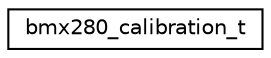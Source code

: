 digraph "Graphical Class Hierarchy"
{
 // LATEX_PDF_SIZE
  edge [fontname="Helvetica",fontsize="10",labelfontname="Helvetica",labelfontsize="10"];
  node [fontname="Helvetica",fontsize="10",shape=record];
  rankdir="LR";
  Node0 [label="bmx280_calibration_t",height=0.2,width=0.4,color="black", fillcolor="white", style="filled",URL="$structbmx280__calibration__t.html",tooltip="Calibration struct for the BMX280 sensor."];
}
